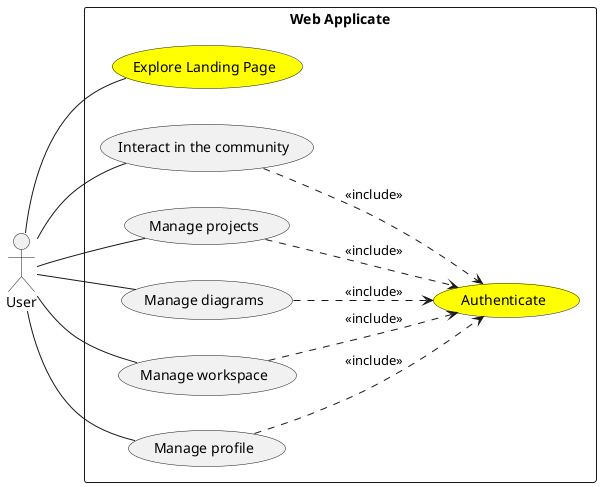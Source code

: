 @startuml

left to right direction

actor "User" as User


rectangle "Web Applicate" {
    usecase "Explore Landing Page" as ExploreLandingPage #Yellow
    usecase "Authenticate" as user_auth #Yellow

    usecase "Interact in the community" as InteractWithCommunity
    usecase "Manage projects" as ManageProjects
    usecase "Manage diagrams" as ManageDiagrams
    usecase "Manage workspace" as ManageWorkspace
    usecase "Manage profile" as EditProfile

    

}


User -- ExploreLandingPage
User -- InteractWithCommunity
User -- ManageProjects
User -- ManageDiagrams
User -- EditProfile
User -- ManageWorkspace



InteractWithCommunity ..> user_auth : <<include>>
ManageProjects ..> user_auth : <<include>>
ManageDiagrams ..> user_auth : <<include>>
ManageWorkspace ..> user_auth : <<include>>
EditProfile ..> user_auth : <<include>>






@enduml